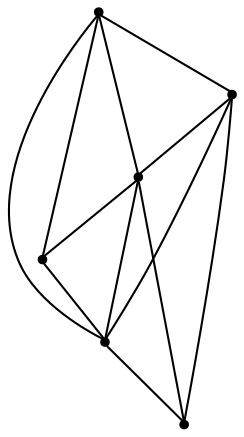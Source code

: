 graph {
  node [shape=point,comment="{\"directed\":false,\"doi\":\"10.1007/3-540-44541-2_25\",\"figure\":\"4 (2)\"}"]

  v0 [pos="1607.24999109904,1099.1666899787056"]
  v1 [pos="1394.74999109904,1311.6666581895618"]
  v2 [pos="1501.249980926514,1205.1667001512317"]
  v3 [pos="1607.24999109904,1205.1667001512317"]
  v4 [pos="1501.249980926514,1311.6666581895618"]
  v5 [pos="1394.74999109904,1099.1666899787056"]

  v0 -- v1 [id="-1",pos="1607.24999109904,1099.1666899787056 1607.4000040690105,1099.0667131212024 1507.3416392008464,1135.3416866726348 1469.2082722981772,1173.475053575304 1431.0750325520835,1211.6084204779731 1394.8000590006511,1311.6666581895618 1394.74999109904,1311.6666581895618"]
  v1 -- v5 [id="-2",pos="1394.74999109904,1311.6666581895618 1394.8000590006511,1205.366685655382 1394.8000590006511,1205.366685655382 1394.8000590006511,1205.366685655382 1394.74999109904,1099.1666899787056 1394.74999109904,1099.1666899787056 1394.74999109904,1099.1666899787056"]
  v5 -- v0 [id="-3",pos="1394.74999109904,1099.1666899787056 1607.24999109904,1099.1666899787056 1607.24999109904,1099.1666899787056 1607.24999109904,1099.1666899787056"]
  v5 -- v3 [id="-4",pos="1394.74999109904,1099.1666899787056 1607.24999109904,1205.1667001512317 1607.24999109904,1205.1667001512317 1607.24999109904,1205.1667001512317"]
  v5 -- v2 [id="-5",pos="1394.74999109904,1099.1666899787056 1501.249980926514,1205.1667001512317 1501.249980926514,1205.1667001512317 1501.249980926514,1205.1667001512317"]
  v5 -- v4 [id="-6",pos="1394.74999109904,1099.1666899787056 1501.249980926514,1311.6666581895618 1501.249980926514,1311.6666581895618 1501.249980926514,1311.6666581895618"]
  v4 -- v1 [id="-7",pos="1501.249980926514,1311.6666581895618 1394.74999109904,1311.6666581895618 1394.74999109904,1311.6666581895618 1394.74999109904,1311.6666581895618"]
  v2 -- v4 [id="-8",pos="1501.249980926514,1205.1667001512317 1501.249980926514,1311.6666581895618 1501.249980926514,1311.6666581895618 1501.249980926514,1311.6666581895618"]
  v3 -- v2 [id="-9",pos="1607.24999109904,1205.1667001512317 1501.249980926514,1205.1667001512317 1501.249980926514,1205.1667001512317 1501.249980926514,1205.1667001512317"]
  v0 -- v3 [id="-10",pos="1607.24999109904,1099.1666899787056 1607.24999109904,1205.1667001512317 1607.24999109904,1205.1667001512317 1607.24999109904,1205.1667001512317"]
  v0 -- v2 [id="-11",pos="1607.24999109904,1099.1666899787056 1501.249980926514,1205.1667001512317 1501.249980926514,1205.1667001512317 1501.249980926514,1205.1667001512317"]
  v1 -- v2 [id="-12",pos="1394.74999109904,1311.6666581895618 1501.249980926514,1205.1667001512317 1501.249980926514,1205.1667001512317 1501.249980926514,1205.1667001512317"]
}